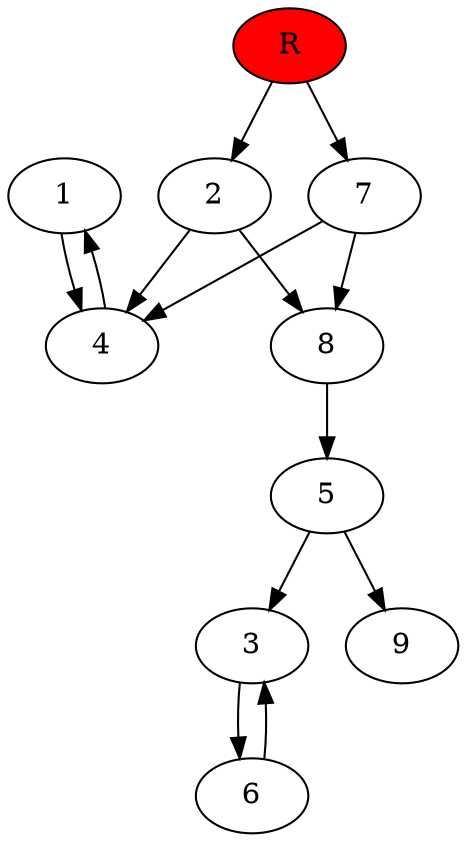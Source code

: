 digraph prb69890 {
	1
	2
	3
	4
	5
	6
	7
	8
	R [fillcolor="#ff0000" style=filled]
	1 -> 4
	2 -> 4
	2 -> 8
	3 -> 6
	4 -> 1
	5 -> 3
	5 -> 9
	6 -> 3
	7 -> 4
	7 -> 8
	8 -> 5
	R -> 2
	R -> 7
}
